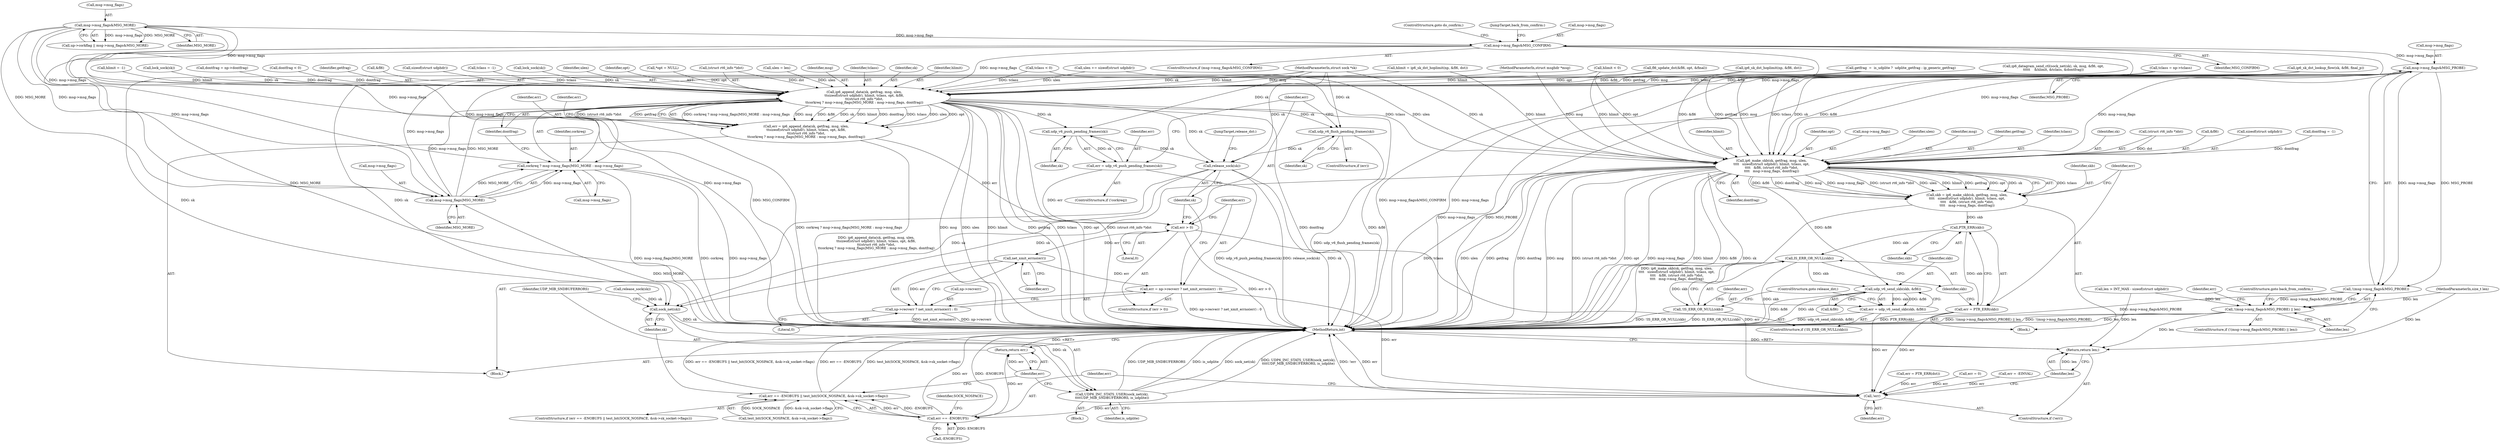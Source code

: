 digraph "0_linux_45f6fad84cc305103b28d73482b344d7f5b76f39_18@pointer" {
"1001023" [label="(Call,msg->msg_flags&MSG_PROBE)"];
"1000816" [label="(Call,msg->msg_flags&MSG_CONFIRM)"];
"1000175" [label="(Call,msg->msg_flags&MSG_MORE)"];
"1000830" [label="(Call,ip6_make_skb(sk, getfrag, msg, ulen,\n\t\t\t\t   sizeof(struct udphdr), hlimit, tclass, opt,\n\t\t\t\t   &fl6, (struct rt6_info *)dst,\n\t\t\t\t   msg->msg_flags, dontfrag))"];
"1000828" [label="(Call,skb = ip6_make_skb(sk, getfrag, msg, ulen,\n\t\t\t\t   sizeof(struct udphdr), hlimit, tclass, opt,\n\t\t\t\t   &fl6, (struct rt6_info *)dst,\n\t\t\t\t   msg->msg_flags, dontfrag))"];
"1000851" [label="(Call,PTR_ERR(skb))"];
"1000849" [label="(Call,err = PTR_ERR(skb))"];
"1000991" [label="(Call,!err)"];
"1000997" [label="(Call,err == -ENOBUFS)"];
"1000996" [label="(Call,err == -ENOBUFS || test_bit(SOCK_NOSPACE, &sk->sk_socket->flags))"];
"1001015" [label="(Return,return err;)"];
"1000855" [label="(Call,IS_ERR_OR_NULL(skb))"];
"1000854" [label="(Call,!IS_ERR_OR_NULL(skb))"];
"1000859" [label="(Call,udp_v6_send_skb(skb, &fl6))"];
"1000857" [label="(Call,err = udp_v6_send_skb(skb, &fl6))"];
"1001011" [label="(Call,sock_net(sk))"];
"1001010" [label="(Call,UDP6_INC_STATS_USER(sock_net(sk),\n\t\t\t\tUDP_MIB_SNDBUFERRORS, is_udplite))"];
"1000903" [label="(Call,ip6_append_data(sk, getfrag, msg, ulen,\n\t\tsizeof(struct udphdr), hlimit, tclass, opt, &fl6,\n\t\t(struct rt6_info *)dst,\n\t\tcorkreq ? msg->msg_flags|MSG_MORE : msg->msg_flags, dontfrag))"];
"1000901" [label="(Call,err = ip6_append_data(sk, getfrag, msg, ulen,\n\t\tsizeof(struct udphdr), hlimit, tclass, opt, &fl6,\n\t\t(struct rt6_info *)dst,\n\t\tcorkreq ? msg->msg_flags|MSG_MORE : msg->msg_flags, dontfrag))"];
"1000955" [label="(Call,err > 0)"];
"1000964" [label="(Call,net_xmit_errno(err))"];
"1000958" [label="(Call,err = np->recverr ? net_xmit_errno(err) : 0)"];
"1000960" [label="(Call,np->recverr ? net_xmit_errno(err) : 0)"];
"1000931" [label="(Call,udp_v6_flush_pending_frames(sk))"];
"1000967" [label="(Call,release_sock(sk))"];
"1000939" [label="(Call,udp_v6_push_pending_frames(sk))"];
"1000937" [label="(Call,err = udp_v6_push_pending_frames(sk))"];
"1000920" [label="(Call,msg->msg_flags|MSG_MORE)"];
"1000918" [label="(Call,corkreq ? msg->msg_flags|MSG_MORE : msg->msg_flags)"];
"1001022" [label="(Call,!(msg->msg_flags&MSG_PROBE))"];
"1001021" [label="(Call,!(msg->msg_flags&MSG_PROBE) || len)"];
"1000993" [label="(Return,return len;)"];
"1000840" [label="(Call,&fl6)"];
"1000930" [label="(Identifier,err)"];
"1000810" [label="(Call,tclass = np->tclass)"];
"1000960" [label="(Call,np->recverr ? net_xmit_errno(err) : 0)"];
"1000929" [label="(ControlStructure,if (err))"];
"1000906" [label="(Identifier,msg)"];
"1001011" [label="(Call,sock_net(sk))"];
"1000817" [label="(Call,msg->msg_flags)"];
"1000955" [label="(Call,err > 0)"];
"1000835" [label="(Call,sizeof(struct udphdr))"];
"1000911" [label="(Identifier,tclass)"];
"1000921" [label="(Call,msg->msg_flags)"];
"1000925" [label="(Call,msg->msg_flags)"];
"1001021" [label="(Call,!(msg->msg_flags&MSG_PROBE) || len)"];
"1000826" [label="(Block,)"];
"1000154" [label="(Call,hlimit = -1)"];
"1000864" [label="(Call,lock_sock(sk))"];
"1000852" [label="(Identifier,skb)"];
"1000796" [label="(Call,hlimit < 0)"];
"1000134" [label="(Call,*opt = NULL)"];
"1000857" [label="(Call,err = udp_v6_send_skb(skb, &fl6))"];
"1000820" [label="(Identifier,MSG_CONFIRM)"];
"1000829" [label="(Identifier,skb)"];
"1000164" [label="(Call,dontfrag = -1)"];
"1001020" [label="(ControlStructure,if (!(msg->msg_flags&MSG_PROBE) || len))"];
"1000856" [label="(Identifier,skb)"];
"1000175" [label="(Call,msg->msg_flags&MSG_MORE)"];
"1000859" [label="(Call,udp_v6_send_skb(skb, &fl6))"];
"1000112" [label="(MethodParameterIn,size_t len)"];
"1001028" [label="(Identifier,len)"];
"1000931" [label="(Call,udp_v6_flush_pending_frames(sk))"];
"1000585" [label="(Call,ip6_datagram_send_ctl(sock_net(sk), sk, msg, &fl6, opt,\n\t\t\t\t\t    &hlimit, &tclass, &dontfrag))"];
"1001014" [label="(Identifier,is_udplite)"];
"1000965" [label="(Identifier,err)"];
"1000171" [label="(Call,up->corkflag || msg->msg_flags&MSG_MORE)"];
"1000110" [label="(MethodParameterIn,struct sock *sk)"];
"1000915" [label="(Call,(struct rt6_info *)dst)"];
"1000993" [label="(Return,return len;)"];
"1000940" [label="(Identifier,sk)"];
"1000828" [label="(Call,skb = ip6_make_skb(sk, getfrag, msg, ulen,\n\t\t\t\t   sizeof(struct udphdr), hlimit, tclass, opt,\n\t\t\t\t   &fl6, (struct rt6_info *)dst,\n\t\t\t\t   msg->msg_flags, dontfrag))"];
"1000837" [label="(Identifier,hlimit)"];
"1000839" [label="(Identifier,opt)"];
"1001022" [label="(Call,!(msg->msg_flags&MSG_PROBE))"];
"1001027" [label="(Identifier,MSG_PROBE)"];
"1000848" [label="(Identifier,dontfrag)"];
"1000821" [label="(ControlStructure,goto do_confirm;)"];
"1001009" [label="(Block,)"];
"1000959" [label="(Identifier,err)"];
"1000845" [label="(Call,msg->msg_flags)"];
"1000801" [label="(Call,ip6_sk_dst_hoplimit(np, &fl6, dst))"];
"1000991" [label="(Call,!err)"];
"1000939" [label="(Call,udp_v6_push_pending_frames(sk))"];
"1001013" [label="(Identifier,UDP_MIB_SNDBUFERRORS)"];
"1000996" [label="(Call,err == -ENOBUFS || test_bit(SOCK_NOSPACE, &sk->sk_socket->flags))"];
"1000872" [label="(Call,release_sock(sk))"];
"1000834" [label="(Identifier,ulen)"];
"1000833" [label="(Identifier,msg)"];
"1000150" [label="(Call,ulen = len)"];
"1000957" [label="(Literal,0)"];
"1000901" [label="(Call,err = ip6_append_data(sk, getfrag, msg, ulen,\n\t\tsizeof(struct udphdr), hlimit, tclass, opt, &fl6,\n\t\t(struct rt6_info *)dst,\n\t\tcorkreq ? msg->msg_flags|MSG_MORE : msg->msg_flags, dontfrag))"];
"1000968" [label="(Identifier,sk)"];
"1001024" [label="(Call,msg->msg_flags)"];
"1000966" [label="(Literal,0)"];
"1000861" [label="(Call,&fl6)"];
"1000853" [label="(ControlStructure,if (!IS_ERR_OR_NULL(skb)))"];
"1000725" [label="(Call,fl6_update_dst(&fl6, opt, &final))"];
"1000179" [label="(Identifier,MSG_MORE)"];
"1000999" [label="(Call,-ENOBUFS)"];
"1000111" [label="(MethodParameterIn,struct msghdr *msg)"];
"1000778" [label="(Call,ip6_sk_dst_lookup_flow(sk, &fl6, final_p))"];
"1000920" [label="(Call,msg->msg_flags|MSG_MORE)"];
"1000954" [label="(ControlStructure,if (err > 0))"];
"1000815" [label="(ControlStructure,if (msg->msg_flags&MSG_CONFIRM))"];
"1000832" [label="(Identifier,getfrag)"];
"1000904" [label="(Identifier,sk)"];
"1000910" [label="(Identifier,hlimit)"];
"1000822" [label="(JumpTarget,back_from_confirm:)"];
"1000838" [label="(Identifier,tclass)"];
"1000387" [label="(Call,ulen += sizeof(struct udphdr))"];
"1001001" [label="(Call,test_bit(SOCK_NOSPACE, &sk->sk_socket->flags))"];
"1000349" [label="(Call,getfrag  =  is_udplite ?  udplite_getfrag : ip_generic_getfrag)"];
"1000807" [label="(Call,tclass < 0)"];
"1001015" [label="(Return,return err;)"];
"1000994" [label="(Identifier,len)"];
"1000855" [label="(Call,IS_ERR_OR_NULL(skb))"];
"1000891" [label="(Call,dontfrag = np->dontfrag)"];
"1000997" [label="(Call,err == -ENOBUFS)"];
"1000998" [label="(Identifier,err)"];
"1000176" [label="(Call,msg->msg_flags)"];
"1000990" [label="(ControlStructure,if (!err))"];
"1000967" [label="(Call,release_sock(sk))"];
"1000992" [label="(Identifier,err)"];
"1000787" [label="(Call,err = PTR_ERR(dst))"];
"1000860" [label="(Identifier,skb)"];
"1000858" [label="(Identifier,err)"];
"1001030" [label="(Call,err = 0)"];
"1000854" [label="(Call,!IS_ERR_OR_NULL(skb))"];
"1001002" [label="(Identifier,SOCK_NOSPACE)"];
"1001010" [label="(Call,UDP6_INC_STATS_USER(sock_net(sk),\n\t\t\t\tUDP_MIB_SNDBUFERRORS, is_udplite))"];
"1000903" [label="(Call,ip6_append_data(sk, getfrag, msg, ulen,\n\t\tsizeof(struct udphdr), hlimit, tclass, opt, &fl6,\n\t\t(struct rt6_info *)dst,\n\t\tcorkreq ? msg->msg_flags|MSG_MORE : msg->msg_flags, dontfrag))"];
"1000816" [label="(Call,msg->msg_flags&MSG_CONFIRM)"];
"1000851" [label="(Call,PTR_ERR(skb))"];
"1000995" [label="(ControlStructure,if (err == -ENOBUFS || test_bit(SOCK_NOSPACE, &sk->sk_socket->flags)))"];
"1000876" [label="(Call,err = -EINVAL)"];
"1001034" [label="(MethodReturn,int)"];
"1000958" [label="(Call,err = np->recverr ? net_xmit_errno(err) : 0)"];
"1000961" [label="(Call,np->recverr)"];
"1000934" [label="(ControlStructure,if (!corkreq))"];
"1000888" [label="(Call,dontfrag < 0)"];
"1000905" [label="(Identifier,getfrag)"];
"1000918" [label="(Call,corkreq ? msg->msg_flags|MSG_MORE : msg->msg_flags)"];
"1000969" [label="(JumpTarget,release_dst:)"];
"1000850" [label="(Identifier,err)"];
"1000937" [label="(Call,err = udp_v6_push_pending_frames(sk))"];
"1000913" [label="(Call,&fl6)"];
"1001029" [label="(ControlStructure,goto back_from_confirm;)"];
"1000919" [label="(Identifier,corkreq)"];
"1000908" [label="(Call,sizeof(struct udphdr))"];
"1001031" [label="(Identifier,err)"];
"1000928" [label="(Identifier,dontfrag)"];
"1000831" [label="(Identifier,sk)"];
"1000849" [label="(Call,err = PTR_ERR(skb))"];
"1000113" [label="(Block,)"];
"1000932" [label="(Identifier,sk)"];
"1000830" [label="(Call,ip6_make_skb(sk, getfrag, msg, ulen,\n\t\t\t\t   sizeof(struct udphdr), hlimit, tclass, opt,\n\t\t\t\t   &fl6, (struct rt6_info *)dst,\n\t\t\t\t   msg->msg_flags, dontfrag))"];
"1001012" [label="(Identifier,sk)"];
"1000799" [label="(Call,hlimit = ip6_sk_dst_hoplimit(np, &fl6, dst))"];
"1000340" [label="(Call,len > INT_MAX - sizeof(struct udphdr))"];
"1001023" [label="(Call,msg->msg_flags&MSG_PROBE)"];
"1000159" [label="(Call,tclass = -1)"];
"1000863" [label="(ControlStructure,goto release_dst;)"];
"1000924" [label="(Identifier,MSG_MORE)"];
"1000938" [label="(Identifier,err)"];
"1000902" [label="(Identifier,err)"];
"1000842" [label="(Call,(struct rt6_info *)dst)"];
"1000360" [label="(Call,lock_sock(sk))"];
"1001016" [label="(Identifier,err)"];
"1000907" [label="(Identifier,ulen)"];
"1000956" [label="(Identifier,err)"];
"1000912" [label="(Identifier,opt)"];
"1000964" [label="(Call,net_xmit_errno(err))"];
"1001023" -> "1001022"  [label="AST: "];
"1001023" -> "1001027"  [label="CFG: "];
"1001024" -> "1001023"  [label="AST: "];
"1001027" -> "1001023"  [label="AST: "];
"1001022" -> "1001023"  [label="CFG: "];
"1001023" -> "1001034"  [label="DDG: msg->msg_flags"];
"1001023" -> "1001034"  [label="DDG: MSG_PROBE"];
"1001023" -> "1000830"  [label="DDG: msg->msg_flags"];
"1001023" -> "1000903"  [label="DDG: msg->msg_flags"];
"1001023" -> "1000920"  [label="DDG: msg->msg_flags"];
"1001023" -> "1000918"  [label="DDG: msg->msg_flags"];
"1001023" -> "1001022"  [label="DDG: msg->msg_flags"];
"1001023" -> "1001022"  [label="DDG: MSG_PROBE"];
"1000816" -> "1001023"  [label="DDG: msg->msg_flags"];
"1000816" -> "1000815"  [label="AST: "];
"1000816" -> "1000820"  [label="CFG: "];
"1000817" -> "1000816"  [label="AST: "];
"1000820" -> "1000816"  [label="AST: "];
"1000821" -> "1000816"  [label="CFG: "];
"1000822" -> "1000816"  [label="CFG: "];
"1000816" -> "1001034"  [label="DDG: msg->msg_flags&MSG_CONFIRM"];
"1000816" -> "1001034"  [label="DDG: msg->msg_flags"];
"1000816" -> "1001034"  [label="DDG: MSG_CONFIRM"];
"1000175" -> "1000816"  [label="DDG: msg->msg_flags"];
"1000816" -> "1000830"  [label="DDG: msg->msg_flags"];
"1000816" -> "1000903"  [label="DDG: msg->msg_flags"];
"1000816" -> "1000920"  [label="DDG: msg->msg_flags"];
"1000816" -> "1000918"  [label="DDG: msg->msg_flags"];
"1000175" -> "1000171"  [label="AST: "];
"1000175" -> "1000179"  [label="CFG: "];
"1000176" -> "1000175"  [label="AST: "];
"1000179" -> "1000175"  [label="AST: "];
"1000171" -> "1000175"  [label="CFG: "];
"1000175" -> "1001034"  [label="DDG: MSG_MORE"];
"1000175" -> "1001034"  [label="DDG: msg->msg_flags"];
"1000175" -> "1000171"  [label="DDG: msg->msg_flags"];
"1000175" -> "1000171"  [label="DDG: MSG_MORE"];
"1000175" -> "1000903"  [label="DDG: msg->msg_flags"];
"1000175" -> "1000920"  [label="DDG: msg->msg_flags"];
"1000175" -> "1000920"  [label="DDG: MSG_MORE"];
"1000175" -> "1000918"  [label="DDG: msg->msg_flags"];
"1000830" -> "1000828"  [label="AST: "];
"1000830" -> "1000848"  [label="CFG: "];
"1000831" -> "1000830"  [label="AST: "];
"1000832" -> "1000830"  [label="AST: "];
"1000833" -> "1000830"  [label="AST: "];
"1000834" -> "1000830"  [label="AST: "];
"1000835" -> "1000830"  [label="AST: "];
"1000837" -> "1000830"  [label="AST: "];
"1000838" -> "1000830"  [label="AST: "];
"1000839" -> "1000830"  [label="AST: "];
"1000840" -> "1000830"  [label="AST: "];
"1000842" -> "1000830"  [label="AST: "];
"1000845" -> "1000830"  [label="AST: "];
"1000848" -> "1000830"  [label="AST: "];
"1000828" -> "1000830"  [label="CFG: "];
"1000830" -> "1001034"  [label="DDG: tclass"];
"1000830" -> "1001034"  [label="DDG: ulen"];
"1000830" -> "1001034"  [label="DDG: getfrag"];
"1000830" -> "1001034"  [label="DDG: dontfrag"];
"1000830" -> "1001034"  [label="DDG: msg"];
"1000830" -> "1001034"  [label="DDG: (struct rt6_info *)dst"];
"1000830" -> "1001034"  [label="DDG: opt"];
"1000830" -> "1001034"  [label="DDG: msg->msg_flags"];
"1000830" -> "1001034"  [label="DDG: hlimit"];
"1000830" -> "1001034"  [label="DDG: &fl6"];
"1000830" -> "1001034"  [label="DDG: sk"];
"1000830" -> "1000828"  [label="DDG: tclass"];
"1000830" -> "1000828"  [label="DDG: &fl6"];
"1000830" -> "1000828"  [label="DDG: dontfrag"];
"1000830" -> "1000828"  [label="DDG: msg"];
"1000830" -> "1000828"  [label="DDG: msg->msg_flags"];
"1000830" -> "1000828"  [label="DDG: (struct rt6_info *)dst"];
"1000830" -> "1000828"  [label="DDG: ulen"];
"1000830" -> "1000828"  [label="DDG: hlimit"];
"1000830" -> "1000828"  [label="DDG: getfrag"];
"1000830" -> "1000828"  [label="DDG: opt"];
"1000830" -> "1000828"  [label="DDG: sk"];
"1000778" -> "1000830"  [label="DDG: sk"];
"1000778" -> "1000830"  [label="DDG: &fl6"];
"1000110" -> "1000830"  [label="DDG: sk"];
"1000349" -> "1000830"  [label="DDG: getfrag"];
"1000585" -> "1000830"  [label="DDG: msg"];
"1000111" -> "1000830"  [label="DDG: msg"];
"1000387" -> "1000830"  [label="DDG: ulen"];
"1000799" -> "1000830"  [label="DDG: hlimit"];
"1000796" -> "1000830"  [label="DDG: hlimit"];
"1000807" -> "1000830"  [label="DDG: tclass"];
"1000810" -> "1000830"  [label="DDG: tclass"];
"1000725" -> "1000830"  [label="DDG: opt"];
"1000801" -> "1000830"  [label="DDG: &fl6"];
"1000842" -> "1000830"  [label="DDG: dst"];
"1000164" -> "1000830"  [label="DDG: dontfrag"];
"1000830" -> "1000859"  [label="DDG: &fl6"];
"1000830" -> "1001011"  [label="DDG: sk"];
"1000828" -> "1000826"  [label="AST: "];
"1000829" -> "1000828"  [label="AST: "];
"1000850" -> "1000828"  [label="CFG: "];
"1000828" -> "1001034"  [label="DDG: ip6_make_skb(sk, getfrag, msg, ulen,\n\t\t\t\t   sizeof(struct udphdr), hlimit, tclass, opt,\n\t\t\t\t   &fl6, (struct rt6_info *)dst,\n\t\t\t\t   msg->msg_flags, dontfrag)"];
"1000828" -> "1000851"  [label="DDG: skb"];
"1000851" -> "1000849"  [label="AST: "];
"1000851" -> "1000852"  [label="CFG: "];
"1000852" -> "1000851"  [label="AST: "];
"1000849" -> "1000851"  [label="CFG: "];
"1000851" -> "1000849"  [label="DDG: skb"];
"1000851" -> "1000855"  [label="DDG: skb"];
"1000849" -> "1000826"  [label="AST: "];
"1000850" -> "1000849"  [label="AST: "];
"1000856" -> "1000849"  [label="CFG: "];
"1000849" -> "1001034"  [label="DDG: PTR_ERR(skb)"];
"1000849" -> "1000991"  [label="DDG: err"];
"1000991" -> "1000990"  [label="AST: "];
"1000991" -> "1000992"  [label="CFG: "];
"1000992" -> "1000991"  [label="AST: "];
"1000994" -> "1000991"  [label="CFG: "];
"1000998" -> "1000991"  [label="CFG: "];
"1000991" -> "1001034"  [label="DDG: !err"];
"1000991" -> "1001034"  [label="DDG: err"];
"1000857" -> "1000991"  [label="DDG: err"];
"1000787" -> "1000991"  [label="DDG: err"];
"1000958" -> "1000991"  [label="DDG: err"];
"1001030" -> "1000991"  [label="DDG: err"];
"1000955" -> "1000991"  [label="DDG: err"];
"1000876" -> "1000991"  [label="DDG: err"];
"1000991" -> "1000997"  [label="DDG: err"];
"1000997" -> "1000996"  [label="AST: "];
"1000997" -> "1000999"  [label="CFG: "];
"1000998" -> "1000997"  [label="AST: "];
"1000999" -> "1000997"  [label="AST: "];
"1001002" -> "1000997"  [label="CFG: "];
"1000996" -> "1000997"  [label="CFG: "];
"1000997" -> "1001034"  [label="DDG: err"];
"1000997" -> "1001034"  [label="DDG: -ENOBUFS"];
"1000997" -> "1000996"  [label="DDG: err"];
"1000997" -> "1000996"  [label="DDG: -ENOBUFS"];
"1000999" -> "1000997"  [label="DDG: ENOBUFS"];
"1000997" -> "1001015"  [label="DDG: err"];
"1000996" -> "1000995"  [label="AST: "];
"1000996" -> "1001001"  [label="CFG: "];
"1001001" -> "1000996"  [label="AST: "];
"1001012" -> "1000996"  [label="CFG: "];
"1001016" -> "1000996"  [label="CFG: "];
"1000996" -> "1001034"  [label="DDG: err == -ENOBUFS || test_bit(SOCK_NOSPACE, &sk->sk_socket->flags)"];
"1000996" -> "1001034"  [label="DDG: err == -ENOBUFS"];
"1000996" -> "1001034"  [label="DDG: test_bit(SOCK_NOSPACE, &sk->sk_socket->flags)"];
"1001001" -> "1000996"  [label="DDG: SOCK_NOSPACE"];
"1001001" -> "1000996"  [label="DDG: &sk->sk_socket->flags"];
"1001015" -> "1000113"  [label="AST: "];
"1001015" -> "1001016"  [label="CFG: "];
"1001016" -> "1001015"  [label="AST: "];
"1001034" -> "1001015"  [label="CFG: "];
"1001015" -> "1001034"  [label="DDG: <RET>"];
"1001016" -> "1001015"  [label="DDG: err"];
"1000855" -> "1000854"  [label="AST: "];
"1000855" -> "1000856"  [label="CFG: "];
"1000856" -> "1000855"  [label="AST: "];
"1000854" -> "1000855"  [label="CFG: "];
"1000855" -> "1001034"  [label="DDG: skb"];
"1000855" -> "1000854"  [label="DDG: skb"];
"1000855" -> "1000859"  [label="DDG: skb"];
"1000854" -> "1000853"  [label="AST: "];
"1000858" -> "1000854"  [label="CFG: "];
"1000863" -> "1000854"  [label="CFG: "];
"1000854" -> "1001034"  [label="DDG: IS_ERR_OR_NULL(skb)"];
"1000854" -> "1001034"  [label="DDG: !IS_ERR_OR_NULL(skb)"];
"1000859" -> "1000857"  [label="AST: "];
"1000859" -> "1000861"  [label="CFG: "];
"1000860" -> "1000859"  [label="AST: "];
"1000861" -> "1000859"  [label="AST: "];
"1000857" -> "1000859"  [label="CFG: "];
"1000859" -> "1001034"  [label="DDG: skb"];
"1000859" -> "1001034"  [label="DDG: &fl6"];
"1000859" -> "1000857"  [label="DDG: skb"];
"1000859" -> "1000857"  [label="DDG: &fl6"];
"1000857" -> "1000853"  [label="AST: "];
"1000858" -> "1000857"  [label="AST: "];
"1000863" -> "1000857"  [label="CFG: "];
"1000857" -> "1001034"  [label="DDG: udp_v6_send_skb(skb, &fl6)"];
"1001011" -> "1001010"  [label="AST: "];
"1001011" -> "1001012"  [label="CFG: "];
"1001012" -> "1001011"  [label="AST: "];
"1001013" -> "1001011"  [label="CFG: "];
"1001011" -> "1001034"  [label="DDG: sk"];
"1001011" -> "1001010"  [label="DDG: sk"];
"1000872" -> "1001011"  [label="DDG: sk"];
"1000967" -> "1001011"  [label="DDG: sk"];
"1000778" -> "1001011"  [label="DDG: sk"];
"1000110" -> "1001011"  [label="DDG: sk"];
"1001010" -> "1001009"  [label="AST: "];
"1001010" -> "1001014"  [label="CFG: "];
"1001013" -> "1001010"  [label="AST: "];
"1001014" -> "1001010"  [label="AST: "];
"1001016" -> "1001010"  [label="CFG: "];
"1001010" -> "1001034"  [label="DDG: UDP_MIB_SNDBUFERRORS"];
"1001010" -> "1001034"  [label="DDG: is_udplite"];
"1001010" -> "1001034"  [label="DDG: sock_net(sk)"];
"1001010" -> "1001034"  [label="DDG: UDP6_INC_STATS_USER(sock_net(sk),\n\t\t\t\tUDP_MIB_SNDBUFERRORS, is_udplite)"];
"1000903" -> "1000901"  [label="AST: "];
"1000903" -> "1000928"  [label="CFG: "];
"1000904" -> "1000903"  [label="AST: "];
"1000905" -> "1000903"  [label="AST: "];
"1000906" -> "1000903"  [label="AST: "];
"1000907" -> "1000903"  [label="AST: "];
"1000908" -> "1000903"  [label="AST: "];
"1000910" -> "1000903"  [label="AST: "];
"1000911" -> "1000903"  [label="AST: "];
"1000912" -> "1000903"  [label="AST: "];
"1000913" -> "1000903"  [label="AST: "];
"1000915" -> "1000903"  [label="AST: "];
"1000918" -> "1000903"  [label="AST: "];
"1000928" -> "1000903"  [label="AST: "];
"1000901" -> "1000903"  [label="CFG: "];
"1000903" -> "1001034"  [label="DDG: getfrag"];
"1000903" -> "1001034"  [label="DDG: corkreq ? msg->msg_flags|MSG_MORE : msg->msg_flags"];
"1000903" -> "1001034"  [label="DDG: tclass"];
"1000903" -> "1001034"  [label="DDG: msg"];
"1000903" -> "1001034"  [label="DDG: ulen"];
"1000903" -> "1001034"  [label="DDG: hlimit"];
"1000903" -> "1001034"  [label="DDG: opt"];
"1000903" -> "1001034"  [label="DDG: (struct rt6_info *)dst"];
"1000903" -> "1001034"  [label="DDG: dontfrag"];
"1000903" -> "1001034"  [label="DDG: &fl6"];
"1000903" -> "1000901"  [label="DDG: corkreq ? msg->msg_flags|MSG_MORE : msg->msg_flags"];
"1000903" -> "1000901"  [label="DDG: msg"];
"1000903" -> "1000901"  [label="DDG: &fl6"];
"1000903" -> "1000901"  [label="DDG: sk"];
"1000903" -> "1000901"  [label="DDG: hlimit"];
"1000903" -> "1000901"  [label="DDG: dontfrag"];
"1000903" -> "1000901"  [label="DDG: tclass"];
"1000903" -> "1000901"  [label="DDG: ulen"];
"1000903" -> "1000901"  [label="DDG: opt"];
"1000903" -> "1000901"  [label="DDG: (struct rt6_info *)dst"];
"1000903" -> "1000901"  [label="DDG: getfrag"];
"1000360" -> "1000903"  [label="DDG: sk"];
"1000864" -> "1000903"  [label="DDG: sk"];
"1000110" -> "1000903"  [label="DDG: sk"];
"1000349" -> "1000903"  [label="DDG: getfrag"];
"1000585" -> "1000903"  [label="DDG: msg"];
"1000111" -> "1000903"  [label="DDG: msg"];
"1000150" -> "1000903"  [label="DDG: ulen"];
"1000387" -> "1000903"  [label="DDG: ulen"];
"1000154" -> "1000903"  [label="DDG: hlimit"];
"1000799" -> "1000903"  [label="DDG: hlimit"];
"1000796" -> "1000903"  [label="DDG: hlimit"];
"1000807" -> "1000903"  [label="DDG: tclass"];
"1000159" -> "1000903"  [label="DDG: tclass"];
"1000810" -> "1000903"  [label="DDG: tclass"];
"1000134" -> "1000903"  [label="DDG: opt"];
"1000725" -> "1000903"  [label="DDG: opt"];
"1000778" -> "1000903"  [label="DDG: &fl6"];
"1000801" -> "1000903"  [label="DDG: &fl6"];
"1000915" -> "1000903"  [label="DDG: dst"];
"1000920" -> "1000903"  [label="DDG: msg->msg_flags"];
"1000920" -> "1000903"  [label="DDG: MSG_MORE"];
"1000891" -> "1000903"  [label="DDG: dontfrag"];
"1000888" -> "1000903"  [label="DDG: dontfrag"];
"1000903" -> "1000931"  [label="DDG: sk"];
"1000903" -> "1000939"  [label="DDG: sk"];
"1000903" -> "1000967"  [label="DDG: sk"];
"1000901" -> "1000113"  [label="AST: "];
"1000902" -> "1000901"  [label="AST: "];
"1000930" -> "1000901"  [label="CFG: "];
"1000901" -> "1001034"  [label="DDG: ip6_append_data(sk, getfrag, msg, ulen,\n\t\tsizeof(struct udphdr), hlimit, tclass, opt, &fl6,\n\t\t(struct rt6_info *)dst,\n\t\tcorkreq ? msg->msg_flags|MSG_MORE : msg->msg_flags, dontfrag)"];
"1000901" -> "1000955"  [label="DDG: err"];
"1000955" -> "1000954"  [label="AST: "];
"1000955" -> "1000957"  [label="CFG: "];
"1000956" -> "1000955"  [label="AST: "];
"1000957" -> "1000955"  [label="AST: "];
"1000959" -> "1000955"  [label="CFG: "];
"1000968" -> "1000955"  [label="CFG: "];
"1000955" -> "1001034"  [label="DDG: err > 0"];
"1000937" -> "1000955"  [label="DDG: err"];
"1000955" -> "1000964"  [label="DDG: err"];
"1000964" -> "1000960"  [label="AST: "];
"1000964" -> "1000965"  [label="CFG: "];
"1000965" -> "1000964"  [label="AST: "];
"1000960" -> "1000964"  [label="CFG: "];
"1000964" -> "1000958"  [label="DDG: err"];
"1000964" -> "1000960"  [label="DDG: err"];
"1000958" -> "1000954"  [label="AST: "];
"1000958" -> "1000960"  [label="CFG: "];
"1000959" -> "1000958"  [label="AST: "];
"1000960" -> "1000958"  [label="AST: "];
"1000968" -> "1000958"  [label="CFG: "];
"1000958" -> "1001034"  [label="DDG: np->recverr ? net_xmit_errno(err) : 0"];
"1000960" -> "1000966"  [label="CFG: "];
"1000961" -> "1000960"  [label="AST: "];
"1000966" -> "1000960"  [label="AST: "];
"1000960" -> "1001034"  [label="DDG: net_xmit_errno(err)"];
"1000960" -> "1001034"  [label="DDG: np->recverr"];
"1000931" -> "1000929"  [label="AST: "];
"1000931" -> "1000932"  [label="CFG: "];
"1000932" -> "1000931"  [label="AST: "];
"1000956" -> "1000931"  [label="CFG: "];
"1000931" -> "1001034"  [label="DDG: udp_v6_flush_pending_frames(sk)"];
"1000110" -> "1000931"  [label="DDG: sk"];
"1000931" -> "1000967"  [label="DDG: sk"];
"1000967" -> "1000113"  [label="AST: "];
"1000967" -> "1000968"  [label="CFG: "];
"1000968" -> "1000967"  [label="AST: "];
"1000969" -> "1000967"  [label="CFG: "];
"1000967" -> "1001034"  [label="DDG: release_sock(sk)"];
"1000967" -> "1001034"  [label="DDG: sk"];
"1000939" -> "1000967"  [label="DDG: sk"];
"1000110" -> "1000967"  [label="DDG: sk"];
"1000939" -> "1000937"  [label="AST: "];
"1000939" -> "1000940"  [label="CFG: "];
"1000940" -> "1000939"  [label="AST: "];
"1000937" -> "1000939"  [label="CFG: "];
"1000939" -> "1000937"  [label="DDG: sk"];
"1000110" -> "1000939"  [label="DDG: sk"];
"1000937" -> "1000934"  [label="AST: "];
"1000938" -> "1000937"  [label="AST: "];
"1000956" -> "1000937"  [label="CFG: "];
"1000937" -> "1001034"  [label="DDG: udp_v6_push_pending_frames(sk)"];
"1000920" -> "1000918"  [label="AST: "];
"1000920" -> "1000924"  [label="CFG: "];
"1000921" -> "1000920"  [label="AST: "];
"1000924" -> "1000920"  [label="AST: "];
"1000918" -> "1000920"  [label="CFG: "];
"1000920" -> "1001034"  [label="DDG: MSG_MORE"];
"1000920" -> "1000918"  [label="DDG: msg->msg_flags"];
"1000920" -> "1000918"  [label="DDG: MSG_MORE"];
"1000918" -> "1000925"  [label="CFG: "];
"1000919" -> "1000918"  [label="AST: "];
"1000925" -> "1000918"  [label="AST: "];
"1000928" -> "1000918"  [label="CFG: "];
"1000918" -> "1001034"  [label="DDG: msg->msg_flags|MSG_MORE"];
"1000918" -> "1001034"  [label="DDG: corkreq"];
"1000918" -> "1001034"  [label="DDG: msg->msg_flags"];
"1001022" -> "1001021"  [label="AST: "];
"1001028" -> "1001022"  [label="CFG: "];
"1001021" -> "1001022"  [label="CFG: "];
"1001022" -> "1001034"  [label="DDG: msg->msg_flags&MSG_PROBE"];
"1001022" -> "1001021"  [label="DDG: msg->msg_flags&MSG_PROBE"];
"1001021" -> "1001020"  [label="AST: "];
"1001021" -> "1001028"  [label="CFG: "];
"1001028" -> "1001021"  [label="AST: "];
"1001029" -> "1001021"  [label="CFG: "];
"1001031" -> "1001021"  [label="CFG: "];
"1001021" -> "1001034"  [label="DDG: !(msg->msg_flags&MSG_PROBE) || len"];
"1001021" -> "1001034"  [label="DDG: len"];
"1001021" -> "1001034"  [label="DDG: !(msg->msg_flags&MSG_PROBE)"];
"1001021" -> "1000993"  [label="DDG: len"];
"1000340" -> "1001021"  [label="DDG: len"];
"1000112" -> "1001021"  [label="DDG: len"];
"1000993" -> "1000990"  [label="AST: "];
"1000993" -> "1000994"  [label="CFG: "];
"1000994" -> "1000993"  [label="AST: "];
"1001034" -> "1000993"  [label="CFG: "];
"1000993" -> "1001034"  [label="DDG: <RET>"];
"1000994" -> "1000993"  [label="DDG: len"];
"1000340" -> "1000993"  [label="DDG: len"];
"1000112" -> "1000993"  [label="DDG: len"];
}
